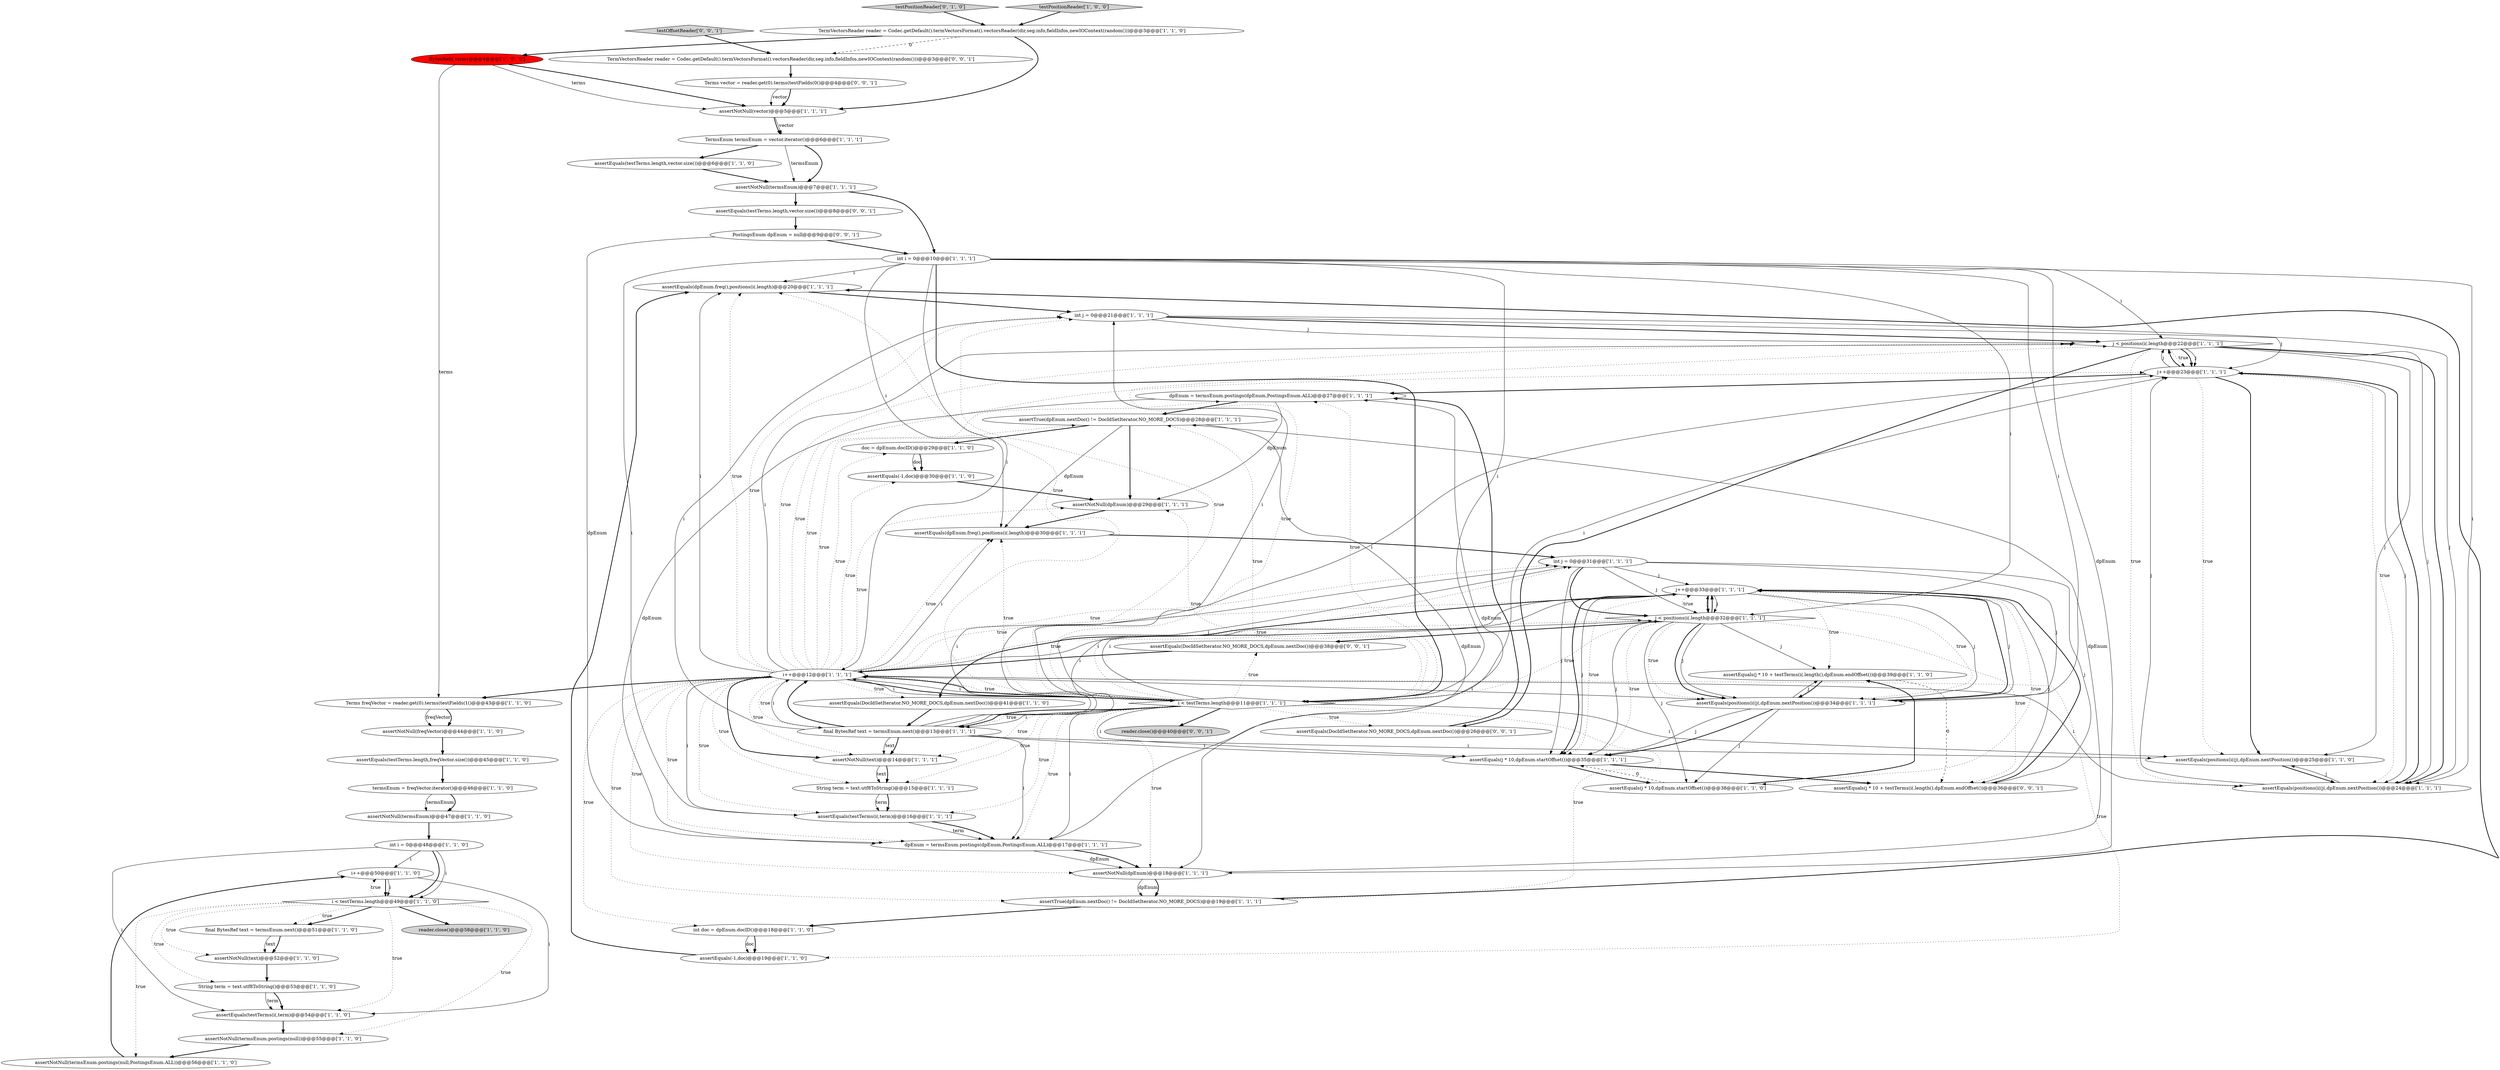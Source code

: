 digraph {
45 [style = filled, label = "BytesRef(( terms@@@4@@@['1', '0', '0']", fillcolor = red, shape = ellipse image = "AAA1AAABBB1BBB"];
43 [style = filled, label = "assertEquals(j * 10 + testTerms(i(.length(),dpEnum.endOffset())@@@39@@@['1', '1', '0']", fillcolor = white, shape = ellipse image = "AAA0AAABBB1BBB"];
4 [style = filled, label = "assertNotNull(termsEnum)@@@7@@@['1', '1', '1']", fillcolor = white, shape = ellipse image = "AAA0AAABBB1BBB"];
7 [style = filled, label = "int i = 0@@@10@@@['1', '1', '1']", fillcolor = white, shape = ellipse image = "AAA0AAABBB1BBB"];
39 [style = filled, label = "assertEquals(dpEnum.freq(),positions(i(.length)@@@20@@@['1', '1', '1']", fillcolor = white, shape = ellipse image = "AAA0AAABBB1BBB"];
47 [style = filled, label = "j++@@@33@@@['1', '1', '1']", fillcolor = white, shape = ellipse image = "AAA0AAABBB1BBB"];
2 [style = filled, label = "assertTrue(dpEnum.nextDoc() != DocIdSetIterator.NO_MORE_DOCS)@@@28@@@['1', '1', '1']", fillcolor = white, shape = ellipse image = "AAA0AAABBB1BBB"];
61 [style = filled, label = "assertEquals(j * 10 + testTerms(i(.length(),dpEnum.endOffset())@@@36@@@['0', '0', '1']", fillcolor = white, shape = ellipse image = "AAA0AAABBB3BBB"];
31 [style = filled, label = "i < testTerms.length@@@11@@@['1', '1', '1']", fillcolor = white, shape = diamond image = "AAA0AAABBB1BBB"];
38 [style = filled, label = "assertEquals(-1,doc)@@@19@@@['1', '1', '0']", fillcolor = white, shape = ellipse image = "AAA0AAABBB1BBB"];
50 [style = filled, label = "assertEquals(j * 10,dpEnum.startOffset())@@@38@@@['1', '1', '0']", fillcolor = white, shape = ellipse image = "AAA0AAABBB1BBB"];
51 [style = filled, label = "assertEquals(testTerms.length,vector.size())@@@6@@@['1', '1', '0']", fillcolor = white, shape = ellipse image = "AAA0AAABBB1BBB"];
60 [style = filled, label = "Terms vector = reader.get(0).terms(testFields(0()@@@4@@@['0', '0', '1']", fillcolor = white, shape = ellipse image = "AAA0AAABBB3BBB"];
20 [style = filled, label = "TermsEnum termsEnum = vector.iterator()@@@6@@@['1', '1', '1']", fillcolor = white, shape = ellipse image = "AAA0AAABBB1BBB"];
57 [style = filled, label = "assertEquals(testTerms.length,vector.size())@@@8@@@['0', '0', '1']", fillcolor = white, shape = ellipse image = "AAA0AAABBB3BBB"];
40 [style = filled, label = "assertNotNull(dpEnum)@@@18@@@['1', '1', '1']", fillcolor = white, shape = ellipse image = "AAA0AAABBB1BBB"];
19 [style = filled, label = "dpEnum = termsEnum.postings(dpEnum,PostingsEnum.ALL)@@@17@@@['1', '1', '1']", fillcolor = white, shape = ellipse image = "AAA0AAABBB1BBB"];
27 [style = filled, label = "j < positions(i(.length@@@22@@@['1', '1', '1']", fillcolor = white, shape = diamond image = "AAA0AAABBB1BBB"];
29 [style = filled, label = "i++@@@12@@@['1', '1', '1']", fillcolor = white, shape = ellipse image = "AAA0AAABBB1BBB"];
42 [style = filled, label = "doc = dpEnum.docID()@@@29@@@['1', '1', '0']", fillcolor = white, shape = ellipse image = "AAA0AAABBB1BBB"];
3 [style = filled, label = "final BytesRef text = termsEnum.next()@@@51@@@['1', '1', '0']", fillcolor = white, shape = ellipse image = "AAA0AAABBB1BBB"];
26 [style = filled, label = "String term = text.utf8ToString()@@@15@@@['1', '1', '1']", fillcolor = white, shape = ellipse image = "AAA0AAABBB1BBB"];
15 [style = filled, label = "j++@@@23@@@['1', '1', '1']", fillcolor = white, shape = ellipse image = "AAA0AAABBB1BBB"];
21 [style = filled, label = "dpEnum = termsEnum.postings(dpEnum,PostingsEnum.ALL)@@@27@@@['1', '1', '1']", fillcolor = white, shape = ellipse image = "AAA0AAABBB1BBB"];
24 [style = filled, label = "assertNotNull(termsEnum)@@@47@@@['1', '1', '0']", fillcolor = white, shape = ellipse image = "AAA0AAABBB1BBB"];
16 [style = filled, label = "i++@@@50@@@['1', '1', '0']", fillcolor = white, shape = ellipse image = "AAA0AAABBB1BBB"];
41 [style = filled, label = "assertNotNull(freqVector)@@@44@@@['1', '1', '0']", fillcolor = white, shape = ellipse image = "AAA0AAABBB1BBB"];
13 [style = filled, label = "int j = 0@@@31@@@['1', '1', '1']", fillcolor = white, shape = ellipse image = "AAA0AAABBB1BBB"];
37 [style = filled, label = "assertNotNull(termsEnum.postings(null))@@@55@@@['1', '1', '0']", fillcolor = white, shape = ellipse image = "AAA0AAABBB1BBB"];
54 [style = filled, label = "testPositionReader['0', '1', '0']", fillcolor = lightgray, shape = diamond image = "AAA0AAABBB2BBB"];
18 [style = filled, label = "testPositionReader['1', '0', '0']", fillcolor = lightgray, shape = diamond image = "AAA0AAABBB1BBB"];
34 [style = filled, label = "termsEnum = freqVector.iterator()@@@46@@@['1', '1', '0']", fillcolor = white, shape = ellipse image = "AAA0AAABBB1BBB"];
17 [style = filled, label = "reader.close()@@@58@@@['1', '1', '0']", fillcolor = lightgray, shape = ellipse image = "AAA0AAABBB1BBB"];
28 [style = filled, label = "assertNotNull(vector)@@@5@@@['1', '1', '1']", fillcolor = white, shape = ellipse image = "AAA0AAABBB1BBB"];
30 [style = filled, label = "assertEquals(positions(i((j(,dpEnum.nextPosition())@@@24@@@['1', '1', '1']", fillcolor = white, shape = ellipse image = "AAA0AAABBB1BBB"];
55 [style = filled, label = "testOffsetReader['0', '0', '1']", fillcolor = lightgray, shape = diamond image = "AAA0AAABBB3BBB"];
63 [style = filled, label = "assertEquals(DocIdSetIterator.NO_MORE_DOCS,dpEnum.nextDoc())@@@26@@@['0', '0', '1']", fillcolor = white, shape = ellipse image = "AAA0AAABBB3BBB"];
8 [style = filled, label = "int i = 0@@@48@@@['1', '1', '0']", fillcolor = white, shape = ellipse image = "AAA0AAABBB1BBB"];
23 [style = filled, label = "Terms freqVector = reader.get(0).terms(testFields(1()@@@43@@@['1', '1', '0']", fillcolor = white, shape = ellipse image = "AAA0AAABBB1BBB"];
53 [style = filled, label = "assertEquals(-1,doc)@@@30@@@['1', '1', '0']", fillcolor = white, shape = ellipse image = "AAA0AAABBB1BBB"];
22 [style = filled, label = "assertNotNull(dpEnum)@@@29@@@['1', '1', '1']", fillcolor = white, shape = ellipse image = "AAA0AAABBB1BBB"];
0 [style = filled, label = "String term = text.utf8ToString()@@@53@@@['1', '1', '0']", fillcolor = white, shape = ellipse image = "AAA0AAABBB1BBB"];
62 [style = filled, label = "PostingsEnum dpEnum = null@@@9@@@['0', '0', '1']", fillcolor = white, shape = ellipse image = "AAA0AAABBB3BBB"];
25 [style = filled, label = "j < positions(i(.length@@@32@@@['1', '1', '1']", fillcolor = white, shape = diamond image = "AAA0AAABBB1BBB"];
12 [style = filled, label = "assertEquals(positions(i((j(,dpEnum.nextPosition())@@@34@@@['1', '1', '1']", fillcolor = white, shape = ellipse image = "AAA0AAABBB1BBB"];
56 [style = filled, label = "reader.close()@@@40@@@['0', '0', '1']", fillcolor = lightgray, shape = ellipse image = "AAA0AAABBB3BBB"];
32 [style = filled, label = "int j = 0@@@21@@@['1', '1', '1']", fillcolor = white, shape = ellipse image = "AAA0AAABBB1BBB"];
14 [style = filled, label = "assertEquals(DocIdSetIterator.NO_MORE_DOCS,dpEnum.nextDoc())@@@41@@@['1', '1', '0']", fillcolor = white, shape = ellipse image = "AAA0AAABBB1BBB"];
6 [style = filled, label = "assertEquals(j * 10,dpEnum.startOffset())@@@35@@@['1', '1', '1']", fillcolor = white, shape = ellipse image = "AAA0AAABBB1BBB"];
5 [style = filled, label = "i < testTerms.length@@@49@@@['1', '1', '0']", fillcolor = white, shape = diamond image = "AAA0AAABBB1BBB"];
52 [style = filled, label = "assertNotNull(text)@@@14@@@['1', '1', '1']", fillcolor = white, shape = ellipse image = "AAA0AAABBB1BBB"];
59 [style = filled, label = "TermVectorsReader reader = Codec.getDefault().termVectorsFormat().vectorsReader(dir,seg.info,fieldInfos,newIOContext(random()))@@@3@@@['0', '0', '1']", fillcolor = white, shape = ellipse image = "AAA0AAABBB3BBB"];
10 [style = filled, label = "assertEquals(testTerms(i(,term)@@@54@@@['1', '1', '0']", fillcolor = white, shape = ellipse image = "AAA0AAABBB1BBB"];
11 [style = filled, label = "assertEquals(testTerms(i(,term)@@@16@@@['1', '1', '1']", fillcolor = white, shape = ellipse image = "AAA0AAABBB1BBB"];
33 [style = filled, label = "assertTrue(dpEnum.nextDoc() != DocIdSetIterator.NO_MORE_DOCS)@@@19@@@['1', '1', '1']", fillcolor = white, shape = ellipse image = "AAA0AAABBB1BBB"];
36 [style = filled, label = "assertNotNull(termsEnum.postings(null,PostingsEnum.ALL))@@@56@@@['1', '1', '0']", fillcolor = white, shape = ellipse image = "AAA0AAABBB1BBB"];
35 [style = filled, label = "assertEquals(dpEnum.freq(),positions(i(.length)@@@30@@@['1', '1', '1']", fillcolor = white, shape = ellipse image = "AAA0AAABBB1BBB"];
46 [style = filled, label = "final BytesRef text = termsEnum.next()@@@13@@@['1', '1', '1']", fillcolor = white, shape = ellipse image = "AAA0AAABBB1BBB"];
48 [style = filled, label = "assertEquals(testTerms.length,freqVector.size())@@@45@@@['1', '1', '0']", fillcolor = white, shape = ellipse image = "AAA0AAABBB1BBB"];
49 [style = filled, label = "int doc = dpEnum.docID()@@@18@@@['1', '1', '0']", fillcolor = white, shape = ellipse image = "AAA0AAABBB1BBB"];
58 [style = filled, label = "assertEquals(DocIdSetIterator.NO_MORE_DOCS,dpEnum.nextDoc())@@@38@@@['0', '0', '1']", fillcolor = white, shape = ellipse image = "AAA0AAABBB3BBB"];
44 [style = filled, label = "assertNotNull(text)@@@52@@@['1', '1', '0']", fillcolor = white, shape = ellipse image = "AAA0AAABBB1BBB"];
9 [style = filled, label = "TermVectorsReader reader = Codec.getDefault().termVectorsFormat().vectorsReader(dir,seg.info,fieldInfos,newIOContext(random()))@@@3@@@['1', '1', '0']", fillcolor = white, shape = ellipse image = "AAA0AAABBB1BBB"];
1 [style = filled, label = "assertEquals(positions(i((j(,dpEnum.nextPosition())@@@25@@@['1', '1', '0']", fillcolor = white, shape = ellipse image = "AAA0AAABBB1BBB"];
5->3 [style = bold, label=""];
12->6 [style = solid, label="j"];
29->2 [style = dotted, label="true"];
31->56 [style = bold, label=""];
8->16 [style = solid, label="i"];
11->19 [style = solid, label="term"];
28->20 [style = bold, label=""];
57->62 [style = bold, label=""];
34->24 [style = solid, label="termsEnum"];
15->21 [style = bold, label=""];
20->4 [style = solid, label="termsEnum"];
31->19 [style = solid, label="i"];
13->61 [style = solid, label="j"];
29->31 [style = solid, label="i"];
29->49 [style = dotted, label="true"];
44->0 [style = bold, label=""];
7->40 [style = solid, label="dpEnum"];
7->31 [style = bold, label=""];
27->15 [style = dotted, label="true"];
1->30 [style = bold, label=""];
29->26 [style = dotted, label="true"];
38->39 [style = bold, label=""];
0->10 [style = solid, label="term"];
26->11 [style = bold, label=""];
27->15 [style = bold, label=""];
16->10 [style = solid, label="i"];
25->61 [style = dotted, label="true"];
21->2 [style = bold, label=""];
26->11 [style = solid, label="term"];
15->30 [style = dotted, label="true"];
12->47 [style = bold, label=""];
41->48 [style = bold, label=""];
29->11 [style = solid, label="i"];
31->21 [style = dotted, label="true"];
40->33 [style = solid, label="dpEnum"];
34->24 [style = bold, label=""];
15->30 [style = solid, label="j"];
29->13 [style = dotted, label="true"];
29->14 [style = dotted, label="true"];
31->26 [style = dotted, label="true"];
62->7 [style = bold, label=""];
14->46 [style = bold, label=""];
25->58 [style = bold, label=""];
31->27 [style = dotted, label="true"];
25->47 [style = dotted, label="true"];
29->12 [style = solid, label="i"];
31->46 [style = bold, label=""];
25->12 [style = solid, label="j"];
27->30 [style = solid, label="j"];
48->34 [style = bold, label=""];
31->13 [style = solid, label="i"];
5->44 [style = dotted, label="true"];
31->39 [style = dotted, label="true"];
31->19 [style = dotted, label="true"];
25->6 [style = solid, label="j"];
13->25 [style = bold, label=""];
31->22 [style = dotted, label="true"];
31->25 [style = dotted, label="true"];
9->59 [style = dashed, label="0"];
25->47 [style = bold, label=""];
29->35 [style = solid, label="i"];
47->6 [style = bold, label=""];
50->43 [style = bold, label=""];
31->32 [style = solid, label="i"];
31->63 [style = dotted, label="true"];
37->36 [style = bold, label=""];
59->60 [style = bold, label=""];
46->29 [style = solid, label="i"];
55->59 [style = bold, label=""];
23->41 [style = solid, label="freqVector"];
46->13 [style = solid, label="i"];
31->40 [style = dotted, label="true"];
31->1 [style = solid, label="i"];
46->19 [style = solid, label="i"];
27->30 [style = bold, label=""];
47->12 [style = dotted, label="true"];
29->39 [style = solid, label="i"];
32->27 [style = solid, label="j"];
7->31 [style = solid, label="i"];
31->29 [style = bold, label=""];
49->38 [style = bold, label=""];
25->12 [style = dotted, label="true"];
13->12 [style = solid, label="j"];
29->23 [style = bold, label=""];
5->3 [style = dotted, label="true"];
31->11 [style = dotted, label="true"];
5->17 [style = bold, label=""];
7->29 [style = solid, label="i"];
31->33 [style = dotted, label="true"];
47->61 [style = solid, label="j"];
29->52 [style = bold, label=""];
29->52 [style = dotted, label="true"];
6->61 [style = bold, label=""];
2->40 [style = solid, label="dpEnum"];
7->12 [style = solid, label="i"];
47->43 [style = dotted, label="true"];
5->36 [style = dotted, label="true"];
13->25 [style = solid, label="j"];
47->25 [style = bold, label=""];
43->12 [style = bold, label=""];
60->28 [style = solid, label="vector"];
31->15 [style = solid, label="i"];
29->40 [style = dotted, label="true"];
46->52 [style = solid, label="text"];
29->53 [style = dotted, label="true"];
18->9 [style = bold, label=""];
7->27 [style = solid, label="i"];
25->6 [style = dotted, label="true"];
36->16 [style = bold, label=""];
31->46 [style = dotted, label="true"];
29->21 [style = dotted, label="true"];
42->53 [style = solid, label="doc"];
25->43 [style = solid, label="j"];
27->15 [style = solid, label="j"];
24->8 [style = bold, label=""];
31->29 [style = dotted, label="true"];
21->19 [style = solid, label="dpEnum"];
49->38 [style = solid, label="doc"];
29->32 [style = dotted, label="true"];
31->58 [style = dotted, label="true"];
30->15 [style = bold, label=""];
29->19 [style = dotted, label="true"];
29->39 [style = dotted, label="true"];
52->26 [style = bold, label=""];
2->35 [style = solid, label="dpEnum"];
51->4 [style = bold, label=""];
31->35 [style = dotted, label="true"];
4->57 [style = bold, label=""];
5->10 [style = dotted, label="true"];
30->1 [style = solid, label="j"];
19->40 [style = solid, label="dpEnum"];
13->6 [style = solid, label="j"];
32->27 [style = bold, label=""];
5->0 [style = dotted, label="true"];
23->41 [style = bold, label=""];
31->46 [style = solid, label="i"];
7->30 [style = solid, label="i"];
4->7 [style = bold, label=""];
46->29 [style = bold, label=""];
46->32 [style = solid, label="i"];
9->28 [style = bold, label=""];
25->47 [style = solid, label="j"];
29->22 [style = dotted, label="true"];
40->33 [style = bold, label=""];
3->44 [style = bold, label=""];
50->6 [style = dashed, label="0"];
25->50 [style = solid, label="j"];
3->44 [style = solid, label="text"];
29->27 [style = solid, label="i"];
31->52 [style = dotted, label="true"];
47->12 [style = solid, label="j"];
31->47 [style = solid, label="i"];
39->32 [style = bold, label=""];
60->28 [style = bold, label=""];
8->10 [style = solid, label="i"];
47->50 [style = dotted, label="true"];
20->51 [style = bold, label=""];
5->16 [style = dotted, label="true"];
13->47 [style = solid, label="j"];
16->5 [style = bold, label=""];
31->2 [style = dotted, label="true"];
27->1 [style = solid, label="j"];
31->13 [style = dotted, label="true"];
47->6 [style = solid, label="j"];
33->49 [style = bold, label=""];
19->40 [style = bold, label=""];
7->39 [style = solid, label="i"];
63->21 [style = bold, label=""];
22->35 [style = bold, label=""];
5->37 [style = dotted, label="true"];
29->25 [style = dotted, label="true"];
47->25 [style = solid, label="j"];
29->11 [style = dotted, label="true"];
10->37 [style = bold, label=""];
15->1 [style = bold, label=""];
62->19 [style = solid, label="dpEnum"];
46->1 [style = solid, label="i"];
29->30 [style = solid, label="i"];
12->43 [style = solid, label="j"];
19->21 [style = solid, label="dpEnum"];
29->27 [style = dotted, label="true"];
40->2 [style = solid, label="dpEnum"];
29->31 [style = bold, label=""];
29->25 [style = solid, label="i"];
45->28 [style = solid, label="terms"];
43->61 [style = dashed, label="0"];
29->38 [style = dotted, label="true"];
15->27 [style = solid, label="j"];
30->15 [style = solid, label="j"];
27->63 [style = bold, label=""];
53->22 [style = bold, label=""];
45->28 [style = bold, label=""];
11->19 [style = bold, label=""];
29->15 [style = dotted, label="true"];
46->52 [style = bold, label=""];
12->6 [style = bold, label=""];
7->25 [style = solid, label="i"];
31->29 [style = solid, label="i"];
32->15 [style = solid, label="j"];
20->4 [style = bold, label=""];
31->32 [style = dotted, label="true"];
29->46 [style = dotted, label="true"];
28->20 [style = solid, label="vector"];
21->22 [style = solid, label="dpEnum"];
27->30 [style = dotted, label="true"];
0->10 [style = bold, label=""];
16->5 [style = solid, label="i"];
33->39 [style = bold, label=""];
8->5 [style = bold, label=""];
58->29 [style = bold, label=""];
7->35 [style = solid, label="i"];
25->12 [style = bold, label=""];
29->47 [style = dotted, label="true"];
61->47 [style = bold, label=""];
46->6 [style = solid, label="i"];
9->45 [style = bold, label=""];
8->5 [style = solid, label="i"];
32->30 [style = solid, label="j"];
15->1 [style = dotted, label="true"];
6->50 [style = bold, label=""];
54->9 [style = bold, label=""];
47->6 [style = dotted, label="true"];
31->6 [style = solid, label="i"];
29->42 [style = dotted, label="true"];
29->33 [style = dotted, label="true"];
52->26 [style = solid, label="text"];
2->22 [style = bold, label=""];
35->13 [style = bold, label=""];
46->47 [style = solid, label="i"];
15->27 [style = bold, label=""];
12->50 [style = solid, label="j"];
47->14 [style = bold, label=""];
2->42 [style = bold, label=""];
46->15 [style = solid, label="i"];
42->53 [style = bold, label=""];
29->35 [style = dotted, label="true"];
7->11 [style = solid, label="i"];
12->47 [style = solid, label="j"];
45->23 [style = solid, label="terms"];
}

